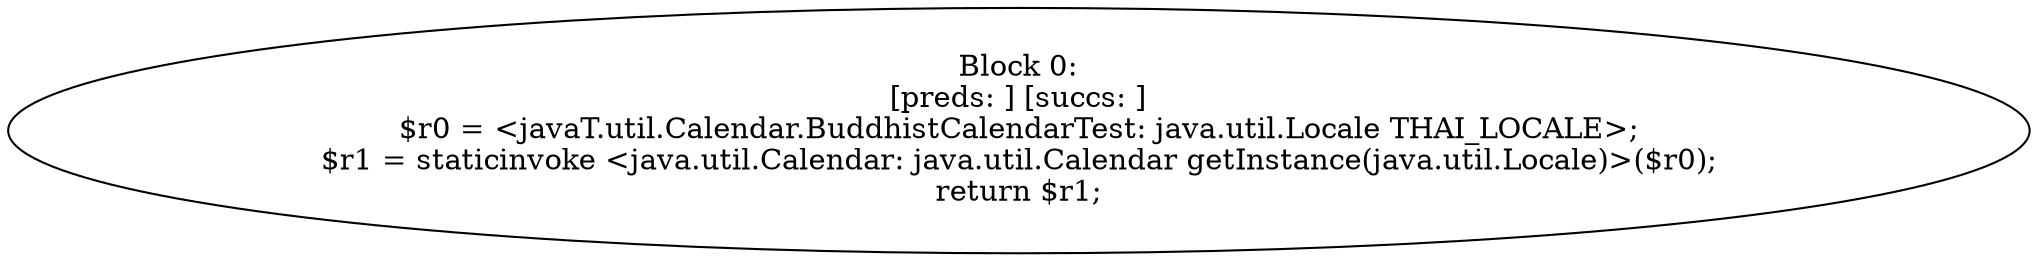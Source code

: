 digraph "unitGraph" {
    "Block 0:
[preds: ] [succs: ]
$r0 = <javaT.util.Calendar.BuddhistCalendarTest: java.util.Locale THAI_LOCALE>;
$r1 = staticinvoke <java.util.Calendar: java.util.Calendar getInstance(java.util.Locale)>($r0);
return $r1;
"
}
